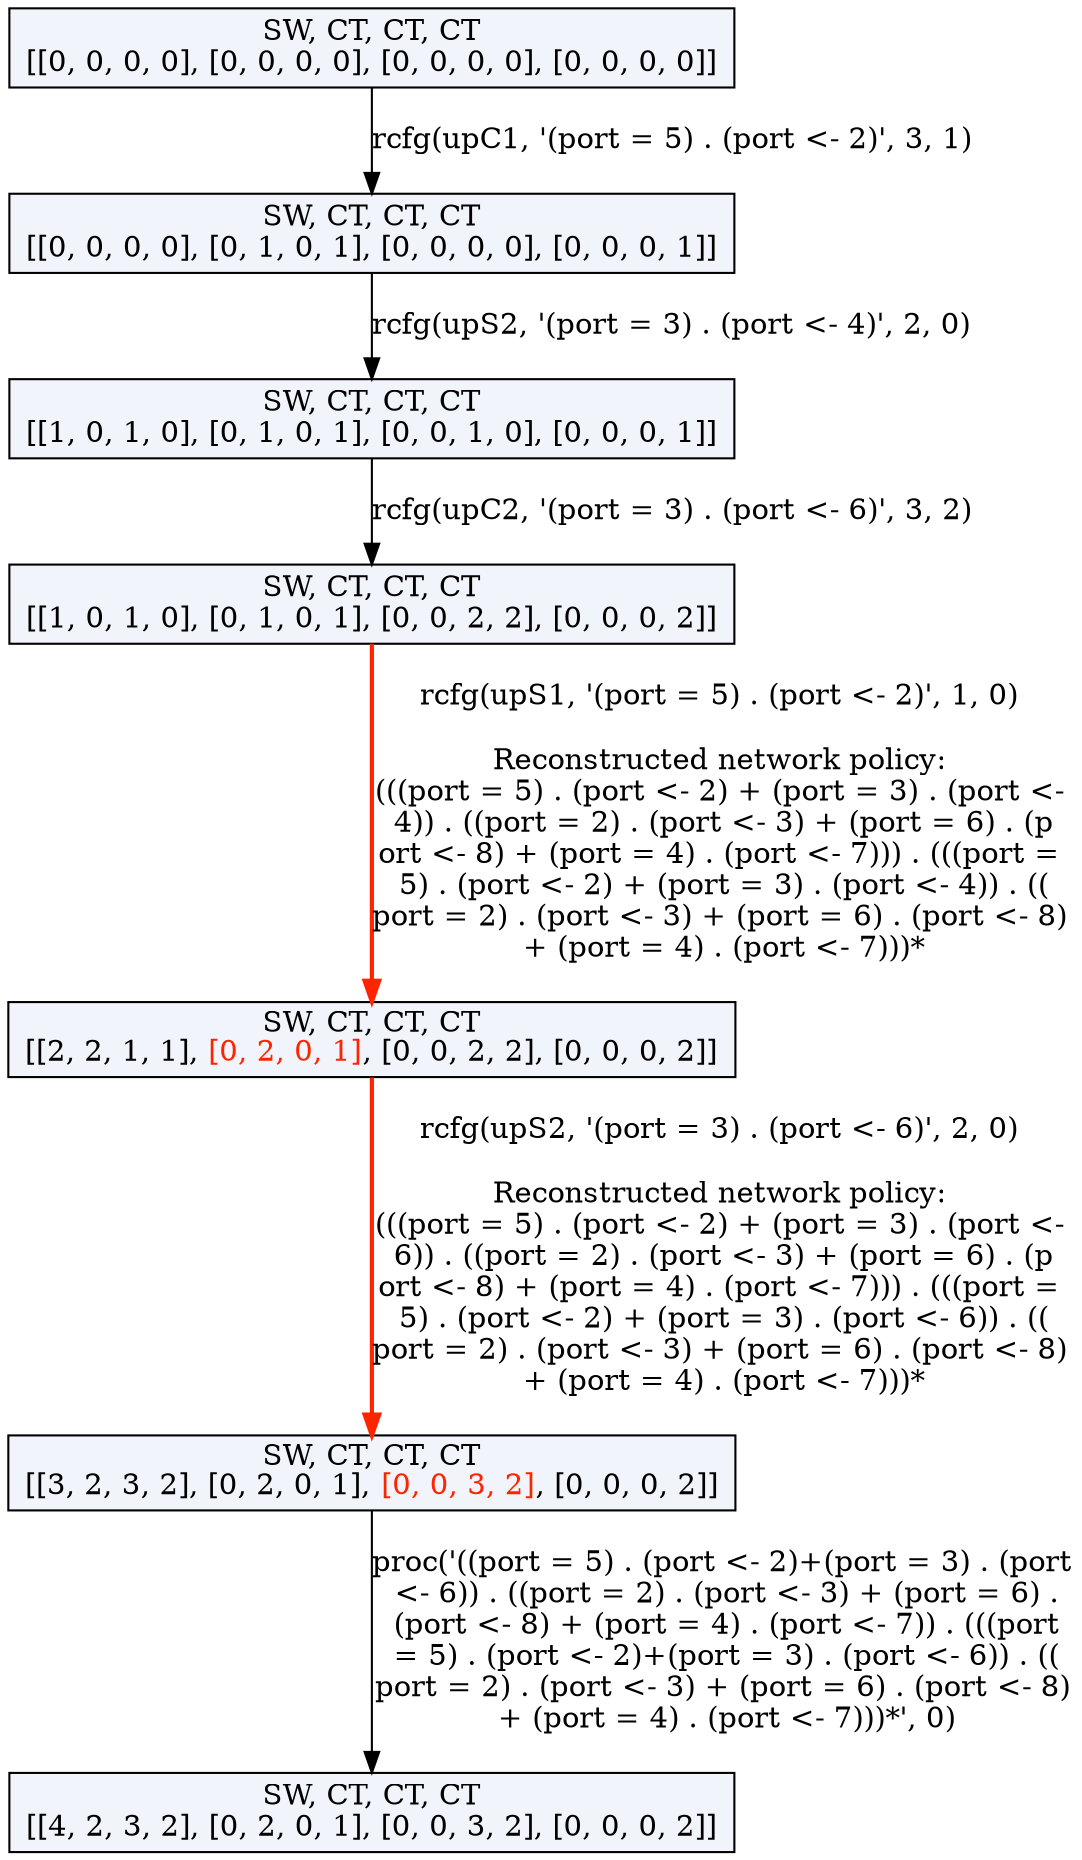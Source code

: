 digraph g {
n0 [label=<SW, CT, CT, CT<br/>[[0, 0, 0, 0], [0, 0, 0, 0], [0, 0, 0, 0], [0, 0, 0, 0]]>, shape=rectangle, style=filled, fillcolor="#F2F4FB"];
n1 [label=<SW, CT, CT, CT<br/>[[0, 0, 0, 0], [0, 1, 0, 1], [0, 0, 0, 0], [0, 0, 0, 1]]>, shape=rectangle, style=filled, fillcolor="#F2F4FB"];
n0 -> n1 [label="rcfg(upC1, '(port = 5) . (port <- 2)', 3, 1)", color="#000000", penwidth=1.0];
n2 [label=<SW, CT, CT, CT<br/>[[1, 0, 1, 0], [0, 1, 0, 1], [0, 0, 1, 0], [0, 0, 0, 1]]>, shape=rectangle, style=filled, fillcolor="#F2F4FB"];
n1 -> n2 [label="rcfg(upS2, '(port = 3) . (port <- 4)', 2, 0)", color="#000000", penwidth=1.0];
n3 [label=<SW, CT, CT, CT<br/>[[1, 0, 1, 0], [0, 1, 0, 1], [0, 0, 2, 2], [0, 0, 0, 2]]>, shape=rectangle, style=filled, fillcolor="#F2F4FB"];
n2 -> n3 [label="rcfg(upC2, '(port = 3) . (port <- 6)', 3, 2)", color="#000000", penwidth=1.0];
n4 [label=<SW, CT, CT, CT<br/>[[2, 2, 1, 1], <font color="#FF2400">[0, 2, 0, 1]</font>, [0, 0, 2, 2], [0, 0, 0, 2]]>, shape=rectangle, style=filled, fillcolor="#F2F4FB"];
n3 -> n4 [label="rcfg(upS1, '(port = 5) . (port <- 2)', 1, 0)

Reconstructed network policy:
(((port = 5) . (port <- 2) + (port = 3) . (port <-
 4)) . ((port = 2) . (port <- 3) + (port = 6) . (p
ort <- 8) + (port = 4) . (port <- 7))) . (((port =
 5) . (port <- 2) + (port = 3) . (port <- 4)) . ((
port = 2) . (port <- 3) + (port = 6) . (port <- 8)
 + (port = 4) . (port <- 7)))*", color="#FF2400", penwidth=2.0];
n5 [label=<SW, CT, CT, CT<br/>[[3, 2, 3, 2], [0, 2, 0, 1], <font color="#FF2400">[0, 0, 3, 2]</font>, [0, 0, 0, 2]]>, shape=rectangle, style=filled, fillcolor="#F2F4FB"];
n4 -> n5 [label="rcfg(upS2, '(port = 3) . (port <- 6)', 2, 0)

Reconstructed network policy:
(((port = 5) . (port <- 2) + (port = 3) . (port <-
 6)) . ((port = 2) . (port <- 3) + (port = 6) . (p
ort <- 8) + (port = 4) . (port <- 7))) . (((port =
 5) . (port <- 2) + (port = 3) . (port <- 6)) . ((
port = 2) . (port <- 3) + (port = 6) . (port <- 8)
 + (port = 4) . (port <- 7)))*", color="#FF2400", penwidth=2.0];
n6 [label=<SW, CT, CT, CT<br/>[[4, 2, 3, 2], [0, 2, 0, 1], [0, 0, 3, 2], [0, 0, 0, 2]]>, shape=rectangle, style=filled, fillcolor="#F2F4FB"];
n5 -> n6 [label="proc('((port = 5) . (port <- 2)+(port = 3) . (port
 <- 6)) . ((port = 2) . (port <- 3) + (port = 6) .
 (port <- 8) + (port = 4) . (port <- 7)) . (((port
 = 5) . (port <- 2)+(port = 3) . (port <- 6)) . ((
port = 2) . (port <- 3) + (port = 6) . (port <- 8)
 + (port = 4) . (port <- 7)))*', 0)", color="#000000", penwidth=1.0];
}